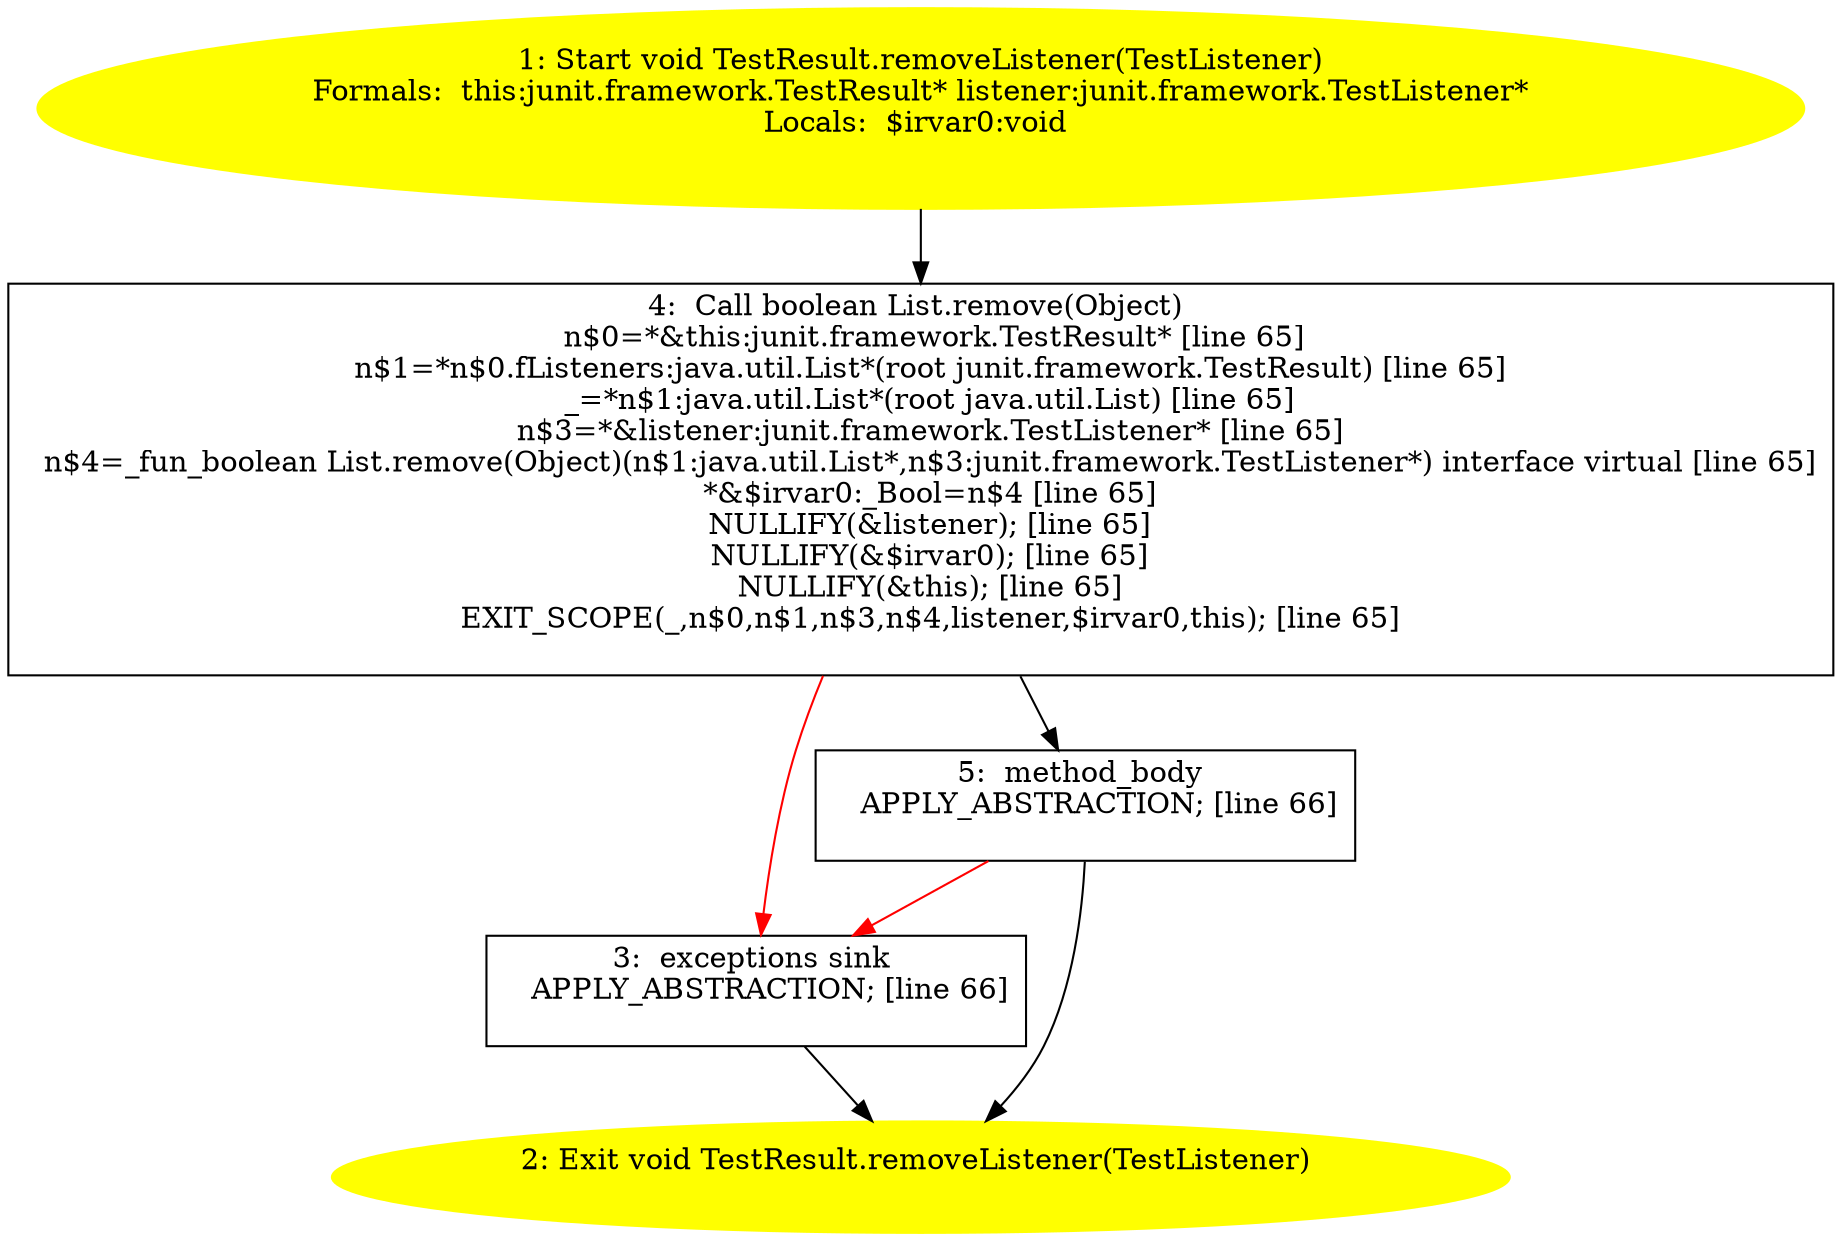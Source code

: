 /* @generated */
digraph cfg {
"junit.framework.TestResult.removeListener(junit.framework.TestListener):void.884d1739392f1a6de8a279a94d0628a5_1" [label="1: Start void TestResult.removeListener(TestListener)\nFormals:  this:junit.framework.TestResult* listener:junit.framework.TestListener*\nLocals:  $irvar0:void \n  " color=yellow style=filled]
	

	 "junit.framework.TestResult.removeListener(junit.framework.TestListener):void.884d1739392f1a6de8a279a94d0628a5_1" -> "junit.framework.TestResult.removeListener(junit.framework.TestListener):void.884d1739392f1a6de8a279a94d0628a5_4" ;
"junit.framework.TestResult.removeListener(junit.framework.TestListener):void.884d1739392f1a6de8a279a94d0628a5_2" [label="2: Exit void TestResult.removeListener(TestListener) \n  " color=yellow style=filled]
	

"junit.framework.TestResult.removeListener(junit.framework.TestListener):void.884d1739392f1a6de8a279a94d0628a5_3" [label="3:  exceptions sink \n   APPLY_ABSTRACTION; [line 66]\n " shape="box"]
	

	 "junit.framework.TestResult.removeListener(junit.framework.TestListener):void.884d1739392f1a6de8a279a94d0628a5_3" -> "junit.framework.TestResult.removeListener(junit.framework.TestListener):void.884d1739392f1a6de8a279a94d0628a5_2" ;
"junit.framework.TestResult.removeListener(junit.framework.TestListener):void.884d1739392f1a6de8a279a94d0628a5_4" [label="4:  Call boolean List.remove(Object) \n   n$0=*&this:junit.framework.TestResult* [line 65]\n  n$1=*n$0.fListeners:java.util.List*(root junit.framework.TestResult) [line 65]\n  _=*n$1:java.util.List*(root java.util.List) [line 65]\n  n$3=*&listener:junit.framework.TestListener* [line 65]\n  n$4=_fun_boolean List.remove(Object)(n$1:java.util.List*,n$3:junit.framework.TestListener*) interface virtual [line 65]\n  *&$irvar0:_Bool=n$4 [line 65]\n  NULLIFY(&listener); [line 65]\n  NULLIFY(&$irvar0); [line 65]\n  NULLIFY(&this); [line 65]\n  EXIT_SCOPE(_,n$0,n$1,n$3,n$4,listener,$irvar0,this); [line 65]\n " shape="box"]
	

	 "junit.framework.TestResult.removeListener(junit.framework.TestListener):void.884d1739392f1a6de8a279a94d0628a5_4" -> "junit.framework.TestResult.removeListener(junit.framework.TestListener):void.884d1739392f1a6de8a279a94d0628a5_5" ;
	 "junit.framework.TestResult.removeListener(junit.framework.TestListener):void.884d1739392f1a6de8a279a94d0628a5_4" -> "junit.framework.TestResult.removeListener(junit.framework.TestListener):void.884d1739392f1a6de8a279a94d0628a5_3" [color="red" ];
"junit.framework.TestResult.removeListener(junit.framework.TestListener):void.884d1739392f1a6de8a279a94d0628a5_5" [label="5:  method_body \n   APPLY_ABSTRACTION; [line 66]\n " shape="box"]
	

	 "junit.framework.TestResult.removeListener(junit.framework.TestListener):void.884d1739392f1a6de8a279a94d0628a5_5" -> "junit.framework.TestResult.removeListener(junit.framework.TestListener):void.884d1739392f1a6de8a279a94d0628a5_2" ;
	 "junit.framework.TestResult.removeListener(junit.framework.TestListener):void.884d1739392f1a6de8a279a94d0628a5_5" -> "junit.framework.TestResult.removeListener(junit.framework.TestListener):void.884d1739392f1a6de8a279a94d0628a5_3" [color="red" ];
}
